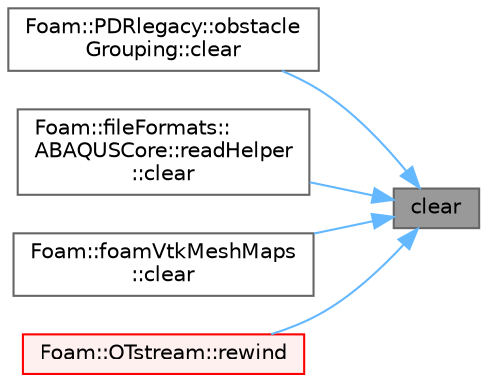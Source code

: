 digraph "clear"
{
 // LATEX_PDF_SIZE
  bgcolor="transparent";
  edge [fontname=Helvetica,fontsize=10,labelfontname=Helvetica,labelfontsize=10];
  node [fontname=Helvetica,fontsize=10,shape=box,height=0.2,width=0.4];
  rankdir="RL";
  Node1 [id="Node000001",label="clear",height=0.2,width=0.4,color="gray40", fillcolor="grey60", style="filled", fontcolor="black",tooltip=" "];
  Node1 -> Node2 [id="edge1_Node000001_Node000002",dir="back",color="steelblue1",style="solid",tooltip=" "];
  Node2 [id="Node000002",label="Foam::PDRlegacy::obstacle\lGrouping::clear",height=0.2,width=0.4,color="grey40", fillcolor="white", style="filled",URL="$classFoam_1_1PDRlegacy_1_1obstacleGrouping.html#ac8bb3912a3ce86b15842e79d0b421204",tooltip=" "];
  Node1 -> Node3 [id="edge2_Node000001_Node000003",dir="back",color="steelblue1",style="solid",tooltip=" "];
  Node3 [id="Node000003",label="Foam::fileFormats::\lABAQUSCore::readHelper\l::clear",height=0.2,width=0.4,color="grey40", fillcolor="white", style="filled",URL="$structFoam_1_1fileFormats_1_1ABAQUSCore_1_1readHelper.html#ac8bb3912a3ce86b15842e79d0b421204",tooltip=" "];
  Node1 -> Node4 [id="edge3_Node000001_Node000004",dir="back",color="steelblue1",style="solid",tooltip=" "];
  Node4 [id="Node000004",label="Foam::foamVtkMeshMaps\l::clear",height=0.2,width=0.4,color="grey40", fillcolor="white", style="filled",URL="$classFoam_1_1foamVtkMeshMaps.html#ac8bb3912a3ce86b15842e79d0b421204",tooltip=" "];
  Node1 -> Node5 [id="edge4_Node000001_Node000005",dir="back",color="steelblue1",style="solid",tooltip=" "];
  Node5 [id="Node000005",label="Foam::OTstream::rewind",height=0.2,width=0.4,color="red", fillcolor="#FFF0F0", style="filled",URL="$classFoam_1_1OTstream.html#ae99d5e90c832f843bd32007d258dd886",tooltip=" "];
}
